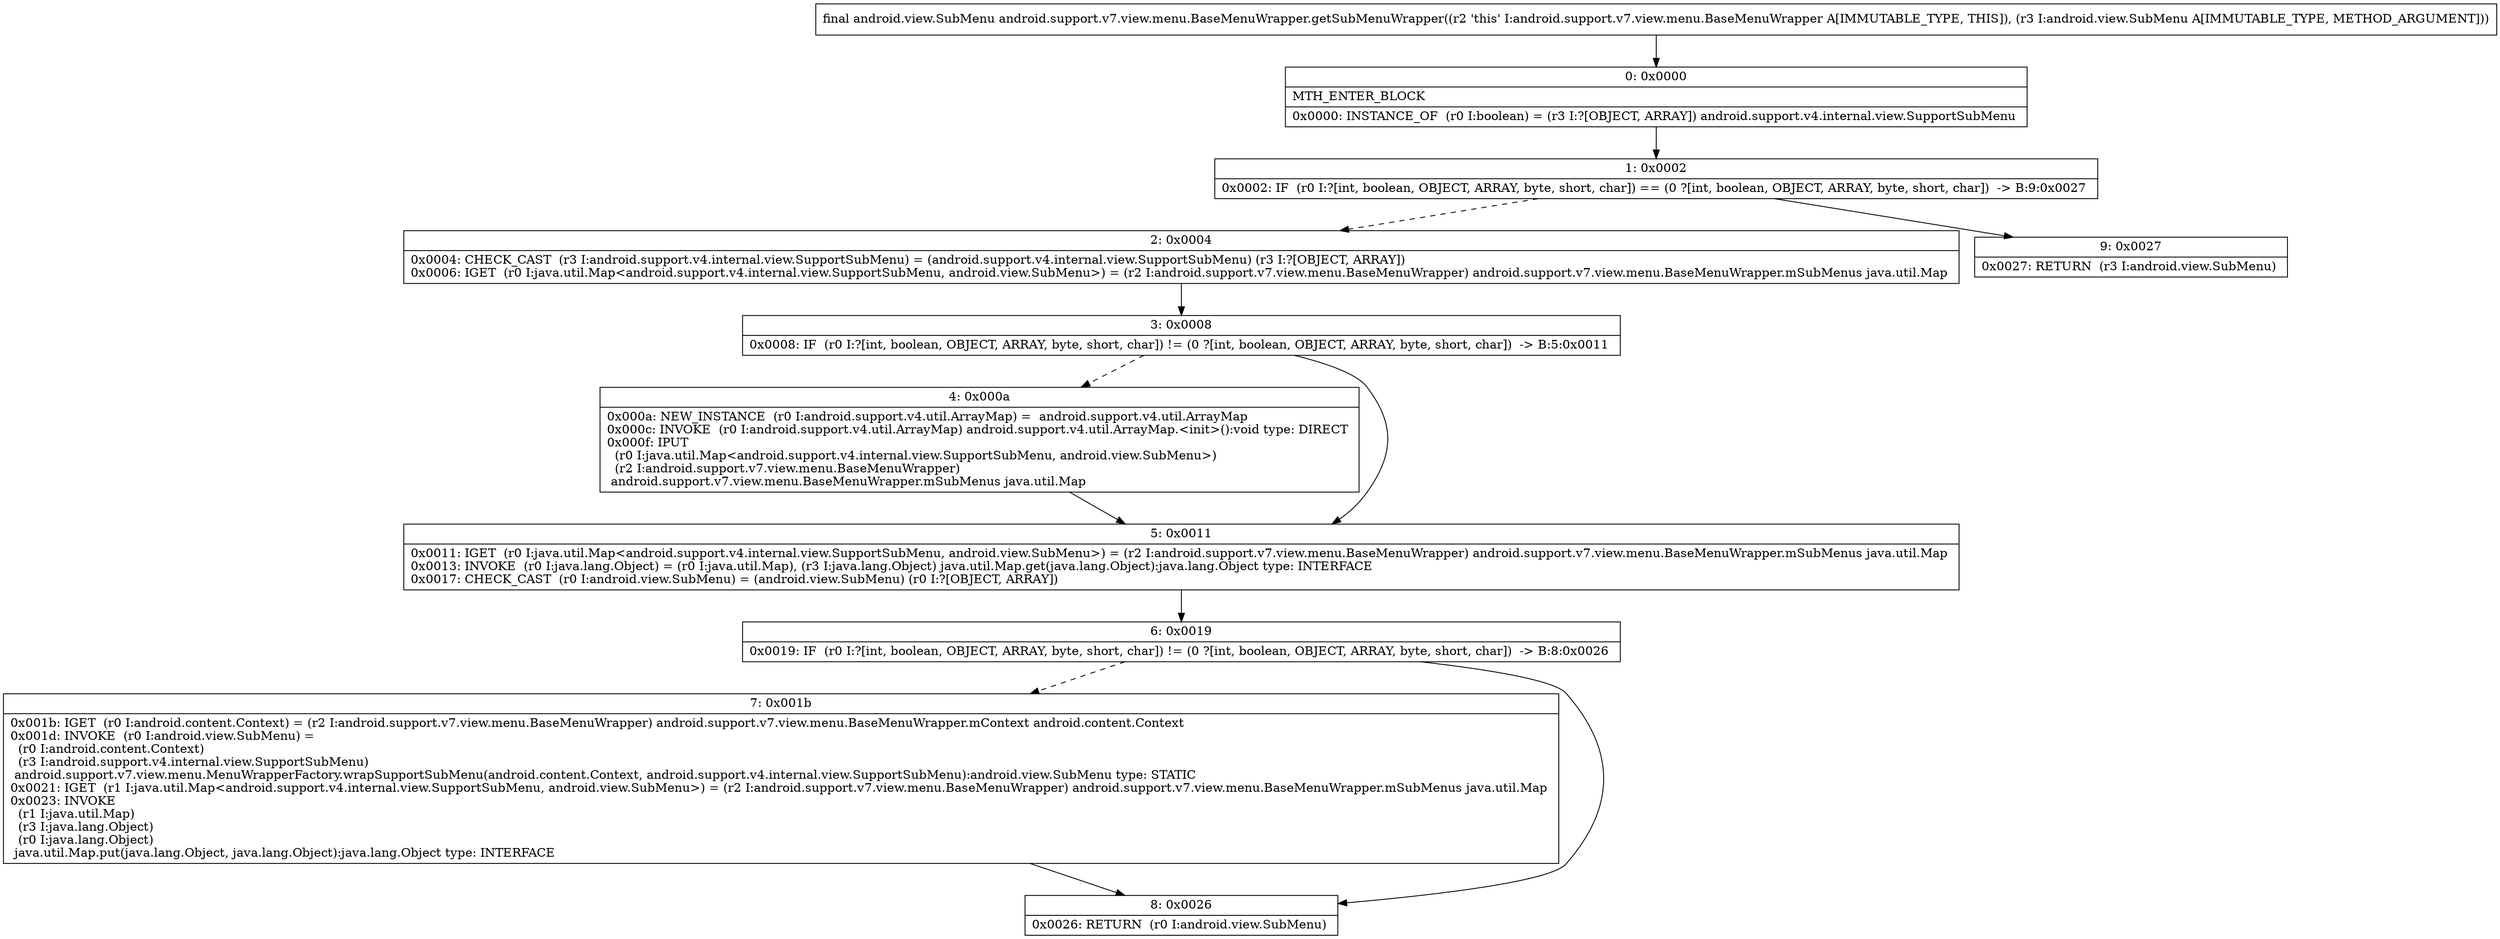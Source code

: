 digraph "CFG forandroid.support.v7.view.menu.BaseMenuWrapper.getSubMenuWrapper(Landroid\/view\/SubMenu;)Landroid\/view\/SubMenu;" {
Node_0 [shape=record,label="{0\:\ 0x0000|MTH_ENTER_BLOCK\l|0x0000: INSTANCE_OF  (r0 I:boolean) = (r3 I:?[OBJECT, ARRAY]) android.support.v4.internal.view.SupportSubMenu \l}"];
Node_1 [shape=record,label="{1\:\ 0x0002|0x0002: IF  (r0 I:?[int, boolean, OBJECT, ARRAY, byte, short, char]) == (0 ?[int, boolean, OBJECT, ARRAY, byte, short, char])  \-\> B:9:0x0027 \l}"];
Node_2 [shape=record,label="{2\:\ 0x0004|0x0004: CHECK_CAST  (r3 I:android.support.v4.internal.view.SupportSubMenu) = (android.support.v4.internal.view.SupportSubMenu) (r3 I:?[OBJECT, ARRAY]) \l0x0006: IGET  (r0 I:java.util.Map\<android.support.v4.internal.view.SupportSubMenu, android.view.SubMenu\>) = (r2 I:android.support.v7.view.menu.BaseMenuWrapper) android.support.v7.view.menu.BaseMenuWrapper.mSubMenus java.util.Map \l}"];
Node_3 [shape=record,label="{3\:\ 0x0008|0x0008: IF  (r0 I:?[int, boolean, OBJECT, ARRAY, byte, short, char]) != (0 ?[int, boolean, OBJECT, ARRAY, byte, short, char])  \-\> B:5:0x0011 \l}"];
Node_4 [shape=record,label="{4\:\ 0x000a|0x000a: NEW_INSTANCE  (r0 I:android.support.v4.util.ArrayMap) =  android.support.v4.util.ArrayMap \l0x000c: INVOKE  (r0 I:android.support.v4.util.ArrayMap) android.support.v4.util.ArrayMap.\<init\>():void type: DIRECT \l0x000f: IPUT  \l  (r0 I:java.util.Map\<android.support.v4.internal.view.SupportSubMenu, android.view.SubMenu\>)\l  (r2 I:android.support.v7.view.menu.BaseMenuWrapper)\l android.support.v7.view.menu.BaseMenuWrapper.mSubMenus java.util.Map \l}"];
Node_5 [shape=record,label="{5\:\ 0x0011|0x0011: IGET  (r0 I:java.util.Map\<android.support.v4.internal.view.SupportSubMenu, android.view.SubMenu\>) = (r2 I:android.support.v7.view.menu.BaseMenuWrapper) android.support.v7.view.menu.BaseMenuWrapper.mSubMenus java.util.Map \l0x0013: INVOKE  (r0 I:java.lang.Object) = (r0 I:java.util.Map), (r3 I:java.lang.Object) java.util.Map.get(java.lang.Object):java.lang.Object type: INTERFACE \l0x0017: CHECK_CAST  (r0 I:android.view.SubMenu) = (android.view.SubMenu) (r0 I:?[OBJECT, ARRAY]) \l}"];
Node_6 [shape=record,label="{6\:\ 0x0019|0x0019: IF  (r0 I:?[int, boolean, OBJECT, ARRAY, byte, short, char]) != (0 ?[int, boolean, OBJECT, ARRAY, byte, short, char])  \-\> B:8:0x0026 \l}"];
Node_7 [shape=record,label="{7\:\ 0x001b|0x001b: IGET  (r0 I:android.content.Context) = (r2 I:android.support.v7.view.menu.BaseMenuWrapper) android.support.v7.view.menu.BaseMenuWrapper.mContext android.content.Context \l0x001d: INVOKE  (r0 I:android.view.SubMenu) = \l  (r0 I:android.content.Context)\l  (r3 I:android.support.v4.internal.view.SupportSubMenu)\l android.support.v7.view.menu.MenuWrapperFactory.wrapSupportSubMenu(android.content.Context, android.support.v4.internal.view.SupportSubMenu):android.view.SubMenu type: STATIC \l0x0021: IGET  (r1 I:java.util.Map\<android.support.v4.internal.view.SupportSubMenu, android.view.SubMenu\>) = (r2 I:android.support.v7.view.menu.BaseMenuWrapper) android.support.v7.view.menu.BaseMenuWrapper.mSubMenus java.util.Map \l0x0023: INVOKE  \l  (r1 I:java.util.Map)\l  (r3 I:java.lang.Object)\l  (r0 I:java.lang.Object)\l java.util.Map.put(java.lang.Object, java.lang.Object):java.lang.Object type: INTERFACE \l}"];
Node_8 [shape=record,label="{8\:\ 0x0026|0x0026: RETURN  (r0 I:android.view.SubMenu) \l}"];
Node_9 [shape=record,label="{9\:\ 0x0027|0x0027: RETURN  (r3 I:android.view.SubMenu) \l}"];
MethodNode[shape=record,label="{final android.view.SubMenu android.support.v7.view.menu.BaseMenuWrapper.getSubMenuWrapper((r2 'this' I:android.support.v7.view.menu.BaseMenuWrapper A[IMMUTABLE_TYPE, THIS]), (r3 I:android.view.SubMenu A[IMMUTABLE_TYPE, METHOD_ARGUMENT])) }"];
MethodNode -> Node_0;
Node_0 -> Node_1;
Node_1 -> Node_2[style=dashed];
Node_1 -> Node_9;
Node_2 -> Node_3;
Node_3 -> Node_4[style=dashed];
Node_3 -> Node_5;
Node_4 -> Node_5;
Node_5 -> Node_6;
Node_6 -> Node_7[style=dashed];
Node_6 -> Node_8;
Node_7 -> Node_8;
}

